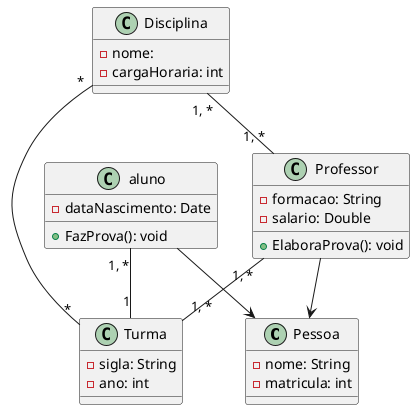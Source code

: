 @startuml

class Pessoa{
    - nome: String
    - matricula: int 
}


class aluno{
    - dataNascimento: Date
    + FazProva(): void
}

class Professor{
    - formacao: String
    - salario: Double
    + ElaboraProva(): void
}

class Disciplina{
    - nome:
    - cargaHoraria: int
}

class Turma{
    -sigla: String
    -ano: int
}

aluno "1, *" -- "1" Turma
Disciplina "1, *" -- "1, *" Professor
Disciplina "*" -- "*" Turma
Professor "1, *" -- "1, *" Turma
aluno --> Pessoa
Professor --> Pessoa

@enduml